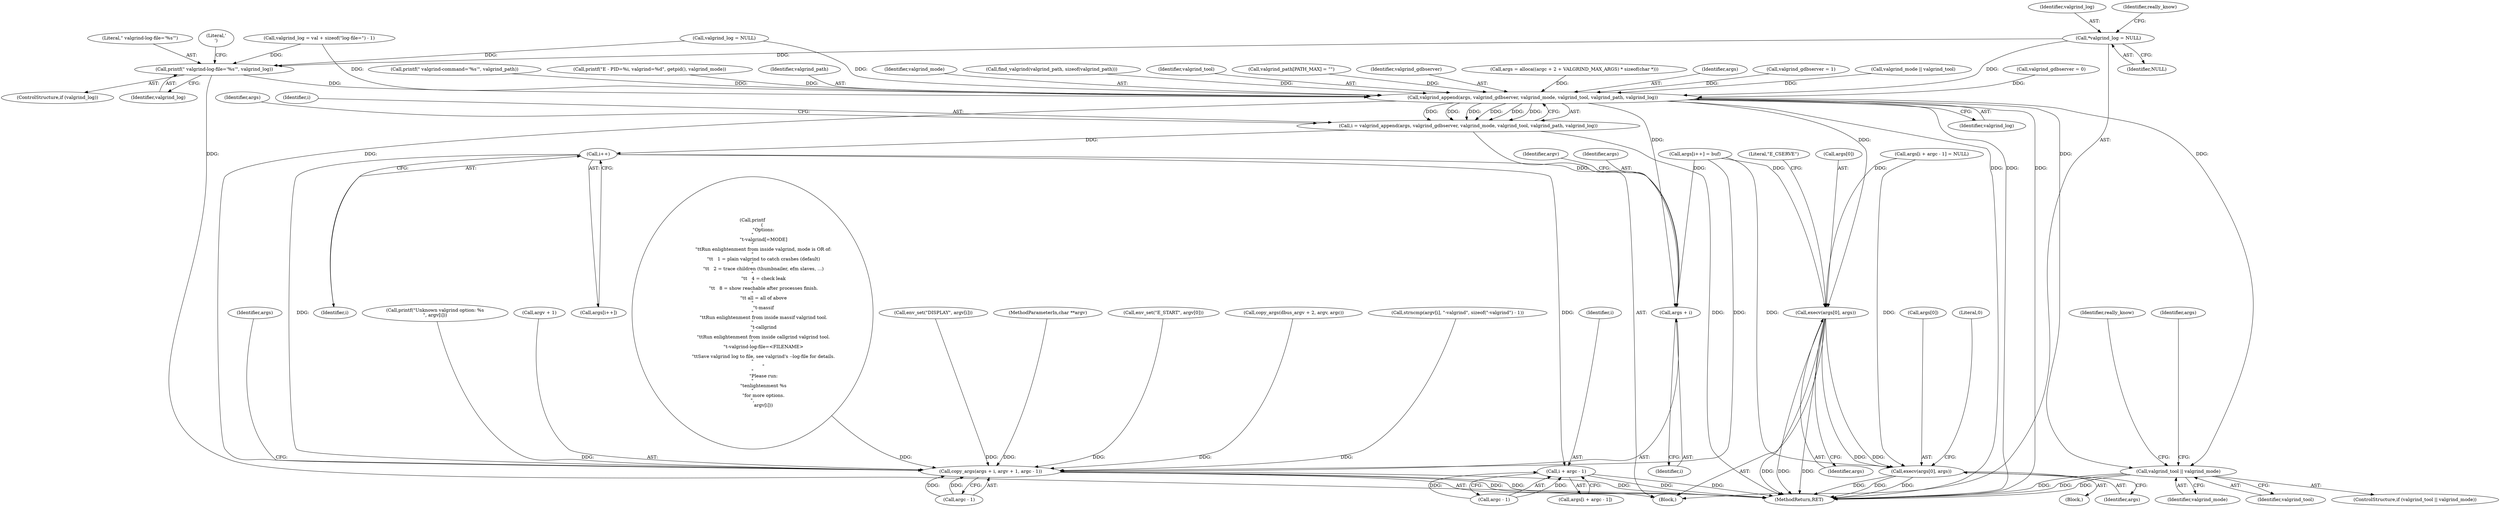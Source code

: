 digraph "0_enlightment_bb4a21e98656fe2c7d98ba2163e6defe9a630e2b@pointer" {
"1000142" [label="(Call,*valgrind_log = NULL)"];
"1000479" [label="(Call,printf(\" valgrind-log-file='%s'\", valgrind_log))"];
"1000580" [label="(Call,valgrind_append(args, valgrind_gdbserver, valgrind_mode, valgrind_tool, valgrind_path, valgrind_log))"];
"1000578" [label="(Call,i = valgrind_append(args, valgrind_gdbserver, valgrind_mode, valgrind_tool, valgrind_path, valgrind_log))"];
"1000590" [label="(Call,i++)"];
"1000593" [label="(Call,copy_args(args + i, argv + 1, argc - 1))"];
"1000594" [label="(Call,args + i)"];
"1000606" [label="(Call,i + argc - 1)"];
"1000613" [label="(Call,valgrind_tool || valgrind_mode)"];
"1000619" [label="(Call,execv(args[0], args))"];
"1000664" [label="(Call,execv(args[0], args))"];
"1000664" [label="(Call,execv(args[0], args))"];
"1000477" [label="(ControlStructure,if (valgrind_log))"];
"1000655" [label="(Block,)"];
"1000598" [label="(Identifier,argv)"];
"1000329" [label="(Call,valgrind_log = NULL)"];
"1000131" [label="(Call,valgrind_gdbserver = 0)"];
"1000604" [label="(Call,args[i + argc - 1])"];
"1000474" [label="(Call,printf(\" valgrind-command='%s'\", valgrind_path))"];
"1000595" [label="(Identifier,args)"];
"1000467" [label="(Call,printf(\"E - PID=%i, valgrind=%d\", getpid(), valgrind_mode))"];
"1000589" [label="(Identifier,args)"];
"1000619" [label="(Call,execv(args[0], args))"];
"1000605" [label="(Identifier,args)"];
"1000143" [label="(Identifier,valgrind_log)"];
"1001058" [label="(MethodReturn,RET)"];
"1000142" [label="(Call,*valgrind_log = NULL)"];
"1000480" [label="(Literal,\" valgrind-log-file='%s'\")"];
"1000585" [label="(Identifier,valgrind_path)"];
"1000120" [label="(Block,)"];
"1000615" [label="(Identifier,valgrind_mode)"];
"1000600" [label="(Call,argc - 1)"];
"1000614" [label="(Identifier,valgrind_tool)"];
"1000316" [label="(Call,valgrind_log = val + sizeof(\"log-file=\") - 1)"];
"1000355" [label="(Call,printf(\"Unknown valgrind option: %s\n\", argv[i]))"];
"1000612" [label="(ControlStructure,if (valgrind_tool || valgrind_mode))"];
"1000617" [label="(Identifier,really_know)"];
"1000481" [label="(Identifier,valgrind_log)"];
"1000591" [label="(Identifier,i)"];
"1000626" [label="(Literal,\"E_CSERVE\")"];
"1000597" [label="(Call,argv + 1)"];
"1000603" [label="(Call,args[i + argc - 1] = NULL)"];
"1000668" [label="(Identifier,args)"];
"1000147" [label="(Identifier,really_know)"];
"1000421" [label="(Call,printf\n             (\n               \"Options:\n\"\n               \"\t-valgrind[=MODE]\n\"\n               \"\t\tRun enlightenment from inside valgrind, mode is OR of:\n\"\n               \"\t\t   1 = plain valgrind to catch crashes (default)\n\"\n               \"\t\t   2 = trace children (thumbnailer, efm slaves, ...)\n\"\n               \"\t\t   4 = check leak\n\"\n               \"\t\t   8 = show reachable after processes finish.\n\"\n               \"\t\t all = all of above\n\"\n               \"\t-massif\n\"\n               \"\t\tRun enlightenment from inside massif valgrind tool.\n\"\n               \"\t-callgrind\n\"\n               \"\t\tRun enlightenment from inside callgrind valgrind tool.\n\"\n               \"\t-valgrind-log-file=<FILENAME>\n\"\n               \"\t\tSave valgrind log to file, see valgrind's --log-file for details.\n\"\n               \"\n\"\n               \"Please run:\n\"\n               \"\tenlightenment %s\n\"\n               \"for more options.\n\",\n               argv[i]))"];
"1000371" [label="(Call,env_set(\"DISPLAY\", argv[i]))"];
"1000119" [label="(MethodParameterIn,char **argv)"];
"1000240" [label="(Call,env_set(\"E_START\", argv[0]))"];
"1000583" [label="(Identifier,valgrind_mode)"];
"1000457" [label="(Call,find_valgrind(valgrind_path, sizeof(valgrind_path)))"];
"1000584" [label="(Identifier,valgrind_tool)"];
"1000138" [label="(Call,valgrind_path[PATH_MAX] = \"\")"];
"1000590" [label="(Call,i++)"];
"1000620" [label="(Call,args[0])"];
"1000582" [label="(Identifier,valgrind_gdbserver)"];
"1000567" [label="(Call,args = alloca((argc + 2 + VALGRIND_MAX_ARGS) * sizeof(char *)))"];
"1000220" [label="(Call,copy_args(dbus_argv + 2, argv, argc))"];
"1000623" [label="(Identifier,args)"];
"1000665" [label="(Call,args[0])"];
"1000606" [label="(Call,i + argc - 1)"];
"1000608" [label="(Call,argc - 1)"];
"1000479" [label="(Call,printf(\" valgrind-log-file='%s'\", valgrind_log))"];
"1000588" [label="(Call,args[i++])"];
"1000581" [label="(Identifier,args)"];
"1000262" [label="(Call,valgrind_gdbserver = 1)"];
"1000580" [label="(Call,valgrind_append(args, valgrind_gdbserver, valgrind_mode, valgrind_tool, valgrind_path, valgrind_log))"];
"1000578" [label="(Call,i = valgrind_append(args, valgrind_gdbserver, valgrind_mode, valgrind_tool, valgrind_path, valgrind_log))"];
"1000593" [label="(Call,copy_args(args + i, argv + 1, argc - 1))"];
"1000268" [label="(Call,strncmp(argv[i], \"-valgrind\", sizeof(\"-valgrind\") - 1))"];
"1000144" [label="(Identifier,NULL)"];
"1000594" [label="(Call,args + i)"];
"1000596" [label="(Identifier,i)"];
"1000607" [label="(Identifier,i)"];
"1000586" [label="(Identifier,valgrind_log)"];
"1000587" [label="(Call,args[i++] = buf)"];
"1000483" [label="(Literal,'\n')"];
"1000621" [label="(Identifier,args)"];
"1000451" [label="(Call,valgrind_mode || valgrind_tool)"];
"1000670" [label="(Literal,0)"];
"1000579" [label="(Identifier,i)"];
"1000613" [label="(Call,valgrind_tool || valgrind_mode)"];
"1000142" -> "1000120"  [label="AST: "];
"1000142" -> "1000144"  [label="CFG: "];
"1000143" -> "1000142"  [label="AST: "];
"1000144" -> "1000142"  [label="AST: "];
"1000147" -> "1000142"  [label="CFG: "];
"1000142" -> "1000479"  [label="DDG: "];
"1000142" -> "1000580"  [label="DDG: "];
"1000479" -> "1000477"  [label="AST: "];
"1000479" -> "1000481"  [label="CFG: "];
"1000480" -> "1000479"  [label="AST: "];
"1000481" -> "1000479"  [label="AST: "];
"1000483" -> "1000479"  [label="CFG: "];
"1000479" -> "1001058"  [label="DDG: "];
"1000329" -> "1000479"  [label="DDG: "];
"1000316" -> "1000479"  [label="DDG: "];
"1000479" -> "1000580"  [label="DDG: "];
"1000580" -> "1000578"  [label="AST: "];
"1000580" -> "1000586"  [label="CFG: "];
"1000581" -> "1000580"  [label="AST: "];
"1000582" -> "1000580"  [label="AST: "];
"1000583" -> "1000580"  [label="AST: "];
"1000584" -> "1000580"  [label="AST: "];
"1000585" -> "1000580"  [label="AST: "];
"1000586" -> "1000580"  [label="AST: "];
"1000578" -> "1000580"  [label="CFG: "];
"1000580" -> "1001058"  [label="DDG: "];
"1000580" -> "1001058"  [label="DDG: "];
"1000580" -> "1001058"  [label="DDG: "];
"1000580" -> "1000578"  [label="DDG: "];
"1000580" -> "1000578"  [label="DDG: "];
"1000580" -> "1000578"  [label="DDG: "];
"1000580" -> "1000578"  [label="DDG: "];
"1000580" -> "1000578"  [label="DDG: "];
"1000580" -> "1000578"  [label="DDG: "];
"1000567" -> "1000580"  [label="DDG: "];
"1000131" -> "1000580"  [label="DDG: "];
"1000262" -> "1000580"  [label="DDG: "];
"1000467" -> "1000580"  [label="DDG: "];
"1000451" -> "1000580"  [label="DDG: "];
"1000138" -> "1000580"  [label="DDG: "];
"1000474" -> "1000580"  [label="DDG: "];
"1000457" -> "1000580"  [label="DDG: "];
"1000329" -> "1000580"  [label="DDG: "];
"1000316" -> "1000580"  [label="DDG: "];
"1000580" -> "1000593"  [label="DDG: "];
"1000580" -> "1000594"  [label="DDG: "];
"1000580" -> "1000613"  [label="DDG: "];
"1000580" -> "1000613"  [label="DDG: "];
"1000580" -> "1000619"  [label="DDG: "];
"1000578" -> "1000120"  [label="AST: "];
"1000579" -> "1000578"  [label="AST: "];
"1000589" -> "1000578"  [label="CFG: "];
"1000578" -> "1001058"  [label="DDG: "];
"1000578" -> "1000590"  [label="DDG: "];
"1000590" -> "1000588"  [label="AST: "];
"1000590" -> "1000591"  [label="CFG: "];
"1000591" -> "1000590"  [label="AST: "];
"1000588" -> "1000590"  [label="CFG: "];
"1000590" -> "1000593"  [label="DDG: "];
"1000590" -> "1000594"  [label="DDG: "];
"1000590" -> "1000606"  [label="DDG: "];
"1000593" -> "1000120"  [label="AST: "];
"1000593" -> "1000600"  [label="CFG: "];
"1000594" -> "1000593"  [label="AST: "];
"1000597" -> "1000593"  [label="AST: "];
"1000600" -> "1000593"  [label="AST: "];
"1000605" -> "1000593"  [label="CFG: "];
"1000593" -> "1001058"  [label="DDG: "];
"1000593" -> "1001058"  [label="DDG: "];
"1000593" -> "1001058"  [label="DDG: "];
"1000587" -> "1000593"  [label="DDG: "];
"1000355" -> "1000593"  [label="DDG: "];
"1000421" -> "1000593"  [label="DDG: "];
"1000240" -> "1000593"  [label="DDG: "];
"1000220" -> "1000593"  [label="DDG: "];
"1000371" -> "1000593"  [label="DDG: "];
"1000119" -> "1000593"  [label="DDG: "];
"1000268" -> "1000593"  [label="DDG: "];
"1000600" -> "1000593"  [label="DDG: "];
"1000600" -> "1000593"  [label="DDG: "];
"1000594" -> "1000596"  [label="CFG: "];
"1000595" -> "1000594"  [label="AST: "];
"1000596" -> "1000594"  [label="AST: "];
"1000598" -> "1000594"  [label="CFG: "];
"1000587" -> "1000594"  [label="DDG: "];
"1000606" -> "1000604"  [label="AST: "];
"1000606" -> "1000608"  [label="CFG: "];
"1000607" -> "1000606"  [label="AST: "];
"1000608" -> "1000606"  [label="AST: "];
"1000604" -> "1000606"  [label="CFG: "];
"1000606" -> "1001058"  [label="DDG: "];
"1000606" -> "1001058"  [label="DDG: "];
"1000608" -> "1000606"  [label="DDG: "];
"1000608" -> "1000606"  [label="DDG: "];
"1000613" -> "1000612"  [label="AST: "];
"1000613" -> "1000614"  [label="CFG: "];
"1000613" -> "1000615"  [label="CFG: "];
"1000614" -> "1000613"  [label="AST: "];
"1000615" -> "1000613"  [label="AST: "];
"1000617" -> "1000613"  [label="CFG: "];
"1000621" -> "1000613"  [label="CFG: "];
"1000613" -> "1001058"  [label="DDG: "];
"1000613" -> "1001058"  [label="DDG: "];
"1000613" -> "1001058"  [label="DDG: "];
"1000619" -> "1000120"  [label="AST: "];
"1000619" -> "1000623"  [label="CFG: "];
"1000620" -> "1000619"  [label="AST: "];
"1000623" -> "1000619"  [label="AST: "];
"1000626" -> "1000619"  [label="CFG: "];
"1000619" -> "1001058"  [label="DDG: "];
"1000619" -> "1001058"  [label="DDG: "];
"1000619" -> "1001058"  [label="DDG: "];
"1000587" -> "1000619"  [label="DDG: "];
"1000603" -> "1000619"  [label="DDG: "];
"1000619" -> "1000664"  [label="DDG: "];
"1000619" -> "1000664"  [label="DDG: "];
"1000664" -> "1000655"  [label="AST: "];
"1000664" -> "1000668"  [label="CFG: "];
"1000665" -> "1000664"  [label="AST: "];
"1000668" -> "1000664"  [label="AST: "];
"1000670" -> "1000664"  [label="CFG: "];
"1000664" -> "1001058"  [label="DDG: "];
"1000664" -> "1001058"  [label="DDG: "];
"1000664" -> "1001058"  [label="DDG: "];
"1000587" -> "1000664"  [label="DDG: "];
"1000603" -> "1000664"  [label="DDG: "];
}
